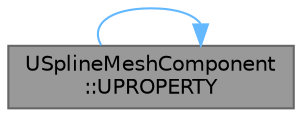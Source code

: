 digraph "USplineMeshComponent::UPROPERTY"
{
 // INTERACTIVE_SVG=YES
 // LATEX_PDF_SIZE
  bgcolor="transparent";
  edge [fontname=Helvetica,fontsize=10,labelfontname=Helvetica,labelfontsize=10];
  node [fontname=Helvetica,fontsize=10,shape=box,height=0.2,width=0.4];
  rankdir="LR";
  Node1 [id="Node000001",label="USplineMeshComponent\l::UPROPERTY",height=0.2,width=0.4,color="gray40", fillcolor="grey60", style="filled", fontcolor="black",tooltip="Axis (in component space) that is used to determine X axis for co-ordinates along spline."];
  Node1 -> Node1 [id="edge1_Node000001_Node000001",color="steelblue1",style="solid",tooltip=" "];
}
